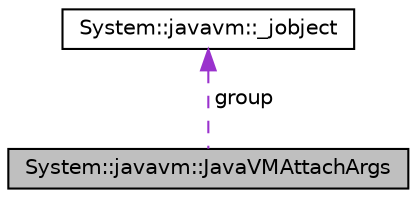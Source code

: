 digraph G
{
  edge [fontname="Helvetica",fontsize="10",labelfontname="Helvetica",labelfontsize="10"];
  node [fontname="Helvetica",fontsize="10",shape=record];
  Node1 [label="System::javavm::JavaVMAttachArgs",height=0.2,width=0.4,color="black", fillcolor="grey75", style="filled" fontcolor="black"];
  Node2 -> Node1 [dir="back",color="darkorchid3",fontsize="10",style="dashed",label=" group" ,fontname="Helvetica"];
  Node2 [label="System::javavm::_jobject",height=0.2,width=0.4,color="black", fillcolor="white", style="filled",URL="$class_system_1_1javavm_1_1__jobject.html"];
}
